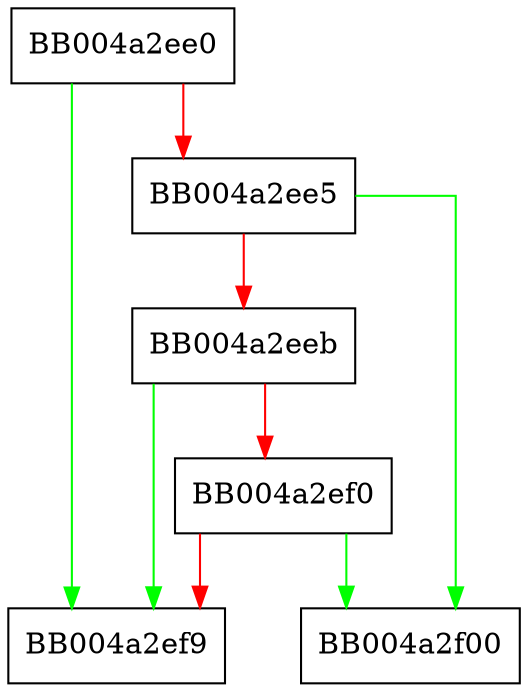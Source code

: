 digraph SSL_check_chain {
  node [shape="box"];
  graph [splines=ortho];
  BB004a2ee0 -> BB004a2ef9 [color="green"];
  BB004a2ee0 -> BB004a2ee5 [color="red"];
  BB004a2ee5 -> BB004a2f00 [color="green"];
  BB004a2ee5 -> BB004a2eeb [color="red"];
  BB004a2eeb -> BB004a2ef9 [color="green"];
  BB004a2eeb -> BB004a2ef0 [color="red"];
  BB004a2ef0 -> BB004a2f00 [color="green"];
  BB004a2ef0 -> BB004a2ef9 [color="red"];
}
